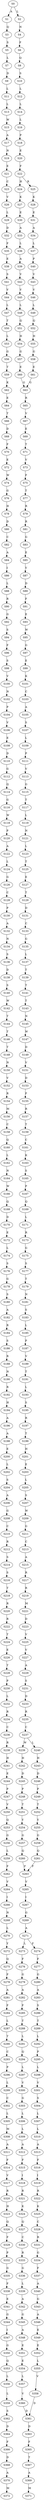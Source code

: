 strict digraph  {
	S0 -> S1 [ label = A ];
	S0 -> S2 [ label = L ];
	S1 -> S3 [ label = Q ];
	S2 -> S4 [ label = N ];
	S3 -> S5 [ label = S ];
	S4 -> S6 [ label = F ];
	S5 -> S7 [ label = L ];
	S6 -> S8 [ label = Q ];
	S7 -> S9 [ label = D ];
	S8 -> S10 [ label = S ];
	S9 -> S11 [ label = L ];
	S10 -> S12 [ label = L ];
	S11 -> S13 [ label = L ];
	S12 -> S14 [ label = L ];
	S13 -> S15 [ label = W ];
	S14 -> S16 [ label = L ];
	S15 -> S17 [ label = A ];
	S16 -> S18 [ label = P ];
	S17 -> S19 [ label = N ];
	S18 -> S20 [ label = E ];
	S19 -> S21 [ label = E ];
	S20 -> S22 [ label = F ];
	S21 -> S23 [ label = C ];
	S22 -> S24 [ label = H ];
	S22 -> S25 [ label = R ];
	S23 -> S26 [ label = V ];
	S24 -> S27 [ label = K ];
	S25 -> S28 [ label = K ];
	S26 -> S29 [ label = L ];
	S27 -> S30 [ label = E ];
	S28 -> S31 [ label = E ];
	S29 -> S32 [ label = D ];
	S30 -> S33 [ label = A ];
	S31 -> S34 [ label = A ];
	S32 -> S35 [ label = F ];
	S33 -> S36 [ label = L ];
	S34 -> S37 [ label = L ];
	S35 -> S38 [ label = E ];
	S36 -> S39 [ label = A ];
	S37 -> S40 [ label = P ];
	S38 -> S41 [ label = S ];
	S39 -> S42 [ label = V ];
	S40 -> S43 [ label = V ];
	S41 -> S44 [ label = V ];
	S42 -> S45 [ label = V ];
	S43 -> S46 [ label = V ];
	S44 -> S47 [ label = L ];
	S45 -> S48 [ label = L ];
	S46 -> S49 [ label = L ];
	S47 -> S50 [ label = T ];
	S48 -> S51 [ label = Q ];
	S49 -> S52 [ label = Q ];
	S50 -> S53 [ label = L ];
	S51 -> S54 [ label = H ];
	S52 -> S55 [ label = H ];
	S53 -> S56 [ label = G ];
	S54 -> S57 [ label = G ];
	S55 -> S58 [ label = G ];
	S56 -> S59 [ label = T ];
	S57 -> S60 [ label = E ];
	S58 -> S61 [ label = E ];
	S59 -> S62 [ label = K ];
	S60 -> S63 [ label = G ];
	S61 -> S63 [ label = G ];
	S62 -> S64 [ label = E ];
	S63 -> S65 [ label = R ];
	S64 -> S66 [ label = T ];
	S65 -> S67 [ label = V ];
	S66 -> S68 [ label = D ];
	S67 -> S69 [ label = E ];
	S68 -> S70 [ label = F ];
	S69 -> S71 [ label = T ];
	S70 -> S72 [ label = E ];
	S71 -> S73 [ label = V ];
	S72 -> S74 [ label = W ];
	S73 -> S75 [ label = F ];
	S74 -> S76 [ label = G ];
	S75 -> S77 [ label = T ];
	S76 -> S78 [ label = H ];
	S77 -> S79 [ label = R ];
	S78 -> S80 [ label = D ];
	S79 -> S81 [ label = R ];
	S80 -> S82 [ label = C ];
	S81 -> S83 [ label = G ];
	S82 -> S84 [ label = A ];
	S83 -> S85 [ label = E ];
	S84 -> S86 [ label = I ];
	S85 -> S87 [ label = Y ];
	S86 -> S88 [ label = L ];
	S87 -> S89 [ label = D ];
	S88 -> S90 [ label = R ];
	S89 -> S91 [ label = F ];
	S90 -> S92 [ label = G ];
	S91 -> S93 [ label = E ];
	S92 -> S94 [ label = S ];
	S93 -> S95 [ label = W ];
	S94 -> S96 [ label = F ];
	S95 -> S97 [ label = G ];
	S96 -> S98 [ label = S ];
	S97 -> S99 [ label = E ];
	S98 -> S100 [ label = V ];
	S99 -> S101 [ label = K ];
	S100 -> S102 [ label = N ];
	S101 -> S103 [ label = C ];
	S102 -> S104 [ label = P ];
	S103 -> S105 [ label = A ];
	S104 -> S106 [ label = V ];
	S105 -> S107 [ label = S ];
	S106 -> S108 [ label = E ];
	S107 -> S109 [ label = L ];
	S108 -> S110 [ label = D ];
	S109 -> S111 [ label = P ];
	S110 -> S112 [ label = G ];
	S111 -> S113 [ label = V ];
	S112 -> S114 [ label = Q ];
	S113 -> S115 [ label = G ];
	S114 -> S116 [ label = G ];
	S115 -> S117 [ label = T ];
	S116 -> S118 [ label = W ];
	S117 -> S119 [ label = L ];
	S118 -> S120 [ label = P ];
	S119 -> S121 [ label = N ];
	S120 -> S122 [ label = A ];
	S121 -> S123 [ label = L ];
	S122 -> S124 [ label = L ];
	S123 -> S125 [ label = T ];
	S124 -> S126 [ label = G ];
	S125 -> S127 [ label = E ];
	S126 -> S128 [ label = C ];
	S127 -> S129 [ label = T ];
	S128 -> S130 [ label = P ];
	S129 -> S131 [ label = D ];
	S130 -> S132 [ label = A ];
	S131 -> S133 [ label = C ];
	S132 -> S134 [ label = N ];
	S133 -> S135 [ label = G ];
	S134 -> S136 [ label = S ];
	S135 -> S137 [ label = L ];
	S136 -> S138 [ label = D ];
	S137 -> S139 [ label = T ];
	S138 -> S140 [ label = S ];
	S139 -> S141 [ label = T ];
	S140 -> S142 [ label = W ];
	S141 -> S143 [ label = T ];
	S142 -> S144 [ label = T ];
	S143 -> S145 [ label = N ];
	S144 -> S146 [ label = T ];
	S145 -> S147 [ label = W ];
	S146 -> S148 [ label = T ];
	S147 -> S149 [ label = D ];
	S148 -> S150 [ label = N ];
	S149 -> S151 [ label = V ];
	S150 -> S152 [ label = V ];
	S151 -> S153 [ label = D ];
	S152 -> S154 [ label = R ];
	S153 -> S155 [ label = F ];
	S154 -> S156 [ label = M ];
	S155 -> S157 [ label = R ];
	S156 -> S158 [ label = C ];
	S157 -> S159 [ label = T ];
	S158 -> S160 [ label = Q ];
	S159 -> S161 [ label = C ];
	S160 -> S162 [ label = L ];
	S161 -> S163 [ label = K ];
	S162 -> S164 [ label = N ];
	S163 -> S165 [ label = S ];
	S164 -> S166 [ label = W ];
	S165 -> S167 [ label = P ];
	S166 -> S168 [ label = Q ];
	S167 -> S169 [ label = Q ];
	S168 -> S170 [ label = D ];
	S169 -> S171 [ label = L ];
	S170 -> S172 [ label = E ];
	S171 -> S173 [ label = R ];
	S172 -> S174 [ label = L ];
	S173 -> S175 [ label = G ];
	S174 -> S176 [ label = S ];
	S175 -> S177 [ label = S ];
	S176 -> S178 [ label = G ];
	S177 -> S179 [ label = T ];
	S178 -> S180 [ label = S ];
	S179 -> S181 [ label = N ];
	S180 -> S182 [ label = A ];
	S181 -> S183 [ label = S ];
	S182 -> S184 [ label = R ];
	S183 -> S185 [ label = L ];
	S184 -> S186 [ label = S ];
	S185 -> S187 [ label = P ];
	S186 -> S188 [ label = R ];
	S187 -> S189 [ label = V ];
	S188 -> S190 [ label = N ];
	S189 -> S191 [ label = T ];
	S190 -> S192 [ label = R ];
	S191 -> S193 [ label = L ];
	S192 -> S194 [ label = H ];
	S193 -> S195 [ label = S ];
	S194 -> S196 [ label = A ];
	S195 -> S197 [ label = R ];
	S196 -> S198 [ label = A ];
	S197 -> S199 [ label = T ];
	S198 -> S200 [ label = E ];
	S199 -> S201 [ label = H ];
	S200 -> S202 [ label = L ];
	S201 -> S203 [ label = E ];
	S202 -> S204 [ label = S ];
	S203 -> S205 [ label = L ];
	S204 -> S206 [ label = A ];
	S205 -> S207 [ label = S ];
	S206 -> S208 [ label = G ];
	S207 -> S209 [ label = W ];
	S208 -> S210 [ label = C ];
	S209 -> S211 [ label = G ];
	S210 -> S212 [ label = R ];
	S211 -> S213 [ label = C ];
	S212 -> S214 [ label = S ];
	S213 -> S215 [ label = A ];
	S214 -> S216 [ label = S ];
	S215 -> S217 [ label = R ];
	S216 -> S218 [ label = T ];
	S217 -> S219 [ label = R ];
	S218 -> S220 [ label = R ];
	S219 -> S221 [ label = M ];
	S220 -> S222 [ label = R ];
	S221 -> S223 [ label = D ];
	S222 -> S224 [ label = T ];
	S223 -> S225 [ label = V ];
	S224 -> S226 [ label = E ];
	S225 -> S227 [ label = V ];
	S226 -> S228 [ label = T ];
	S227 -> S229 [ label = A ];
	S228 -> S230 [ label = P ];
	S229 -> S231 [ label = S ];
	S230 -> S232 [ label = L ];
	S231 -> S233 [ label = D ];
	S232 -> S234 [ label = R ];
	S233 -> S235 [ label = R ];
	S234 -> S236 [ label = C ];
	S235 -> S237 [ label = C ];
	S236 -> S238 [ label = R ];
	S237 -> S239 [ label = W ];
	S237 -> S240 [ label = L ];
	S238 -> S241 [ label = H ];
	S239 -> S242 [ label = H ];
	S240 -> S243 [ label = H ];
	S241 -> S244 [ label = E ];
	S242 -> S245 [ label = D ];
	S243 -> S246 [ label = D ];
	S244 -> S247 [ label = P ];
	S245 -> S248 [ label = P ];
	S246 -> S249 [ label = P ];
	S247 -> S250 [ label = V ];
	S248 -> S251 [ label = T ];
	S249 -> S252 [ label = T ];
	S250 -> S253 [ label = Q ];
	S251 -> S254 [ label = Y ];
	S252 -> S255 [ label = Y ];
	S253 -> S256 [ label = G ];
	S254 -> S257 [ label = G ];
	S255 -> S258 [ label = G ];
	S256 -> S259 [ label = L ];
	S257 -> S260 [ label = Q ];
	S258 -> S261 [ label = Q ];
	S259 -> S262 [ label = F ];
	S260 -> S263 [ label = F ];
	S261 -> S263 [ label = F ];
	S262 -> S264 [ label = V ];
	S263 -> S265 [ label = V ];
	S264 -> S266 [ label = I ];
	S265 -> S267 [ label = I ];
	S266 -> S268 [ label = N ];
	S267 -> S269 [ label = G ];
	S268 -> S270 [ label = L ];
	S269 -> S271 [ label = A ];
	S270 -> S272 [ label = Y ];
	S271 -> S273 [ label = L ];
	S271 -> S274 [ label = F ];
	S272 -> S275 [ label = Q ];
	S273 -> S276 [ label = F ];
	S274 -> S277 [ label = F ];
	S275 -> S278 [ label = F ];
	S276 -> S279 [ label = G ];
	S277 -> S280 [ label = G ];
	S278 -> S281 [ label = A ];
	S279 -> S282 [ label = A ];
	S280 -> S283 [ label = A ];
	S281 -> S284 [ label = F ];
	S282 -> S285 [ label = F ];
	S283 -> S286 [ label = S ];
	S284 -> S287 [ label = L ];
	S285 -> S288 [ label = T ];
	S286 -> S289 [ label = T ];
	S287 -> S290 [ label = T ];
	S288 -> S291 [ label = L ];
	S289 -> S292 [ label = L ];
	S290 -> S293 [ label = C ];
	S291 -> S294 [ label = Q ];
	S292 -> S295 [ label = P ];
	S293 -> S296 [ label = P ];
	S294 -> S297 [ label = L ];
	S295 -> S298 [ label = L ];
	S296 -> S299 [ label = L ];
	S297 -> S300 [ label = V ];
	S298 -> S301 [ label = V ];
	S299 -> S302 [ label = C ];
	S300 -> S303 [ label = G ];
	S301 -> S304 [ label = S ];
	S302 -> S305 [ label = L ];
	S303 -> S306 [ label = L ];
	S304 -> S307 [ label = L ];
	S305 -> S308 [ label = M ];
	S306 -> S309 [ label = L ];
	S307 -> S310 [ label = L ];
	S308 -> S311 [ label = A ];
	S309 -> S312 [ label = A ];
	S310 -> S313 [ label = A ];
	S311 -> S314 [ label = F ];
	S312 -> S315 [ label = F ];
	S313 -> S316 [ label = F ];
	S314 -> S317 [ label = V ];
	S315 -> S318 [ label = I ];
	S316 -> S319 [ label = I ];
	S317 -> S320 [ label = R ];
	S318 -> S321 [ label = R ];
	S319 -> S322 [ label = R ];
	S320 -> S323 [ label = H ];
	S321 -> S324 [ label = K ];
	S322 -> S325 [ label = K ];
	S323 -> S326 [ label = Q ];
	S324 -> S327 [ label = Q ];
	S325 -> S328 [ label = C ];
	S326 -> S329 [ label = F ];
	S327 -> S330 [ label = C ];
	S328 -> S331 [ label = R ];
	S329 -> S332 [ label = P ];
	S330 -> S333 [ label = R ];
	S331 -> S334 [ label = G ];
	S332 -> S335 [ label = G ];
	S333 -> S336 [ label = G ];
	S334 -> S337 [ label = F ];
	S335 -> S338 [ label = F ];
	S336 -> S339 [ label = L ];
	S337 -> S340 [ label = A ];
	S338 -> S341 [ label = E ];
	S339 -> S342 [ label = A ];
	S340 -> S343 [ label = G ];
	S341 -> S344 [ label = G ];
	S342 -> S345 [ label = G ];
	S343 -> S346 [ label = A ];
	S344 -> S347 [ label = I ];
	S345 -> S348 [ label = A ];
	S346 -> S349 [ label = E ];
	S347 -> S350 [ label = G ];
	S348 -> S351 [ label = E ];
	S349 -> S352 [ label = E ];
	S350 -> S353 [ label = Q ];
	S351 -> S354 [ label = E ];
	S352 -> S355 [ label = L ];
	S353 -> S356 [ label = L ];
	S354 -> S357 [ label = L ];
	S355 -> S358 [ label = V ];
	S356 -> S359 [ label = L ];
	S357 -> S360 [ label = V ];
	S358 -> S361 [ label = D ];
	S359 -> S362 [ label = S ];
	S360 -> S361 [ label = D ];
	S361 -> S363 [ label = D ];
	S362 -> S364 [ label = D ];
	S363 -> S365 [ label = F ];
	S364 -> S366 [ label = F ];
	S365 -> S367 [ label = T ];
	S366 -> S368 [ label = D ];
	S367 -> S369 [ label = A ];
	S368 -> S370 [ label = A ];
	S369 -> S371 [ label = M ];
	S370 -> S372 [ label = M ];
}
